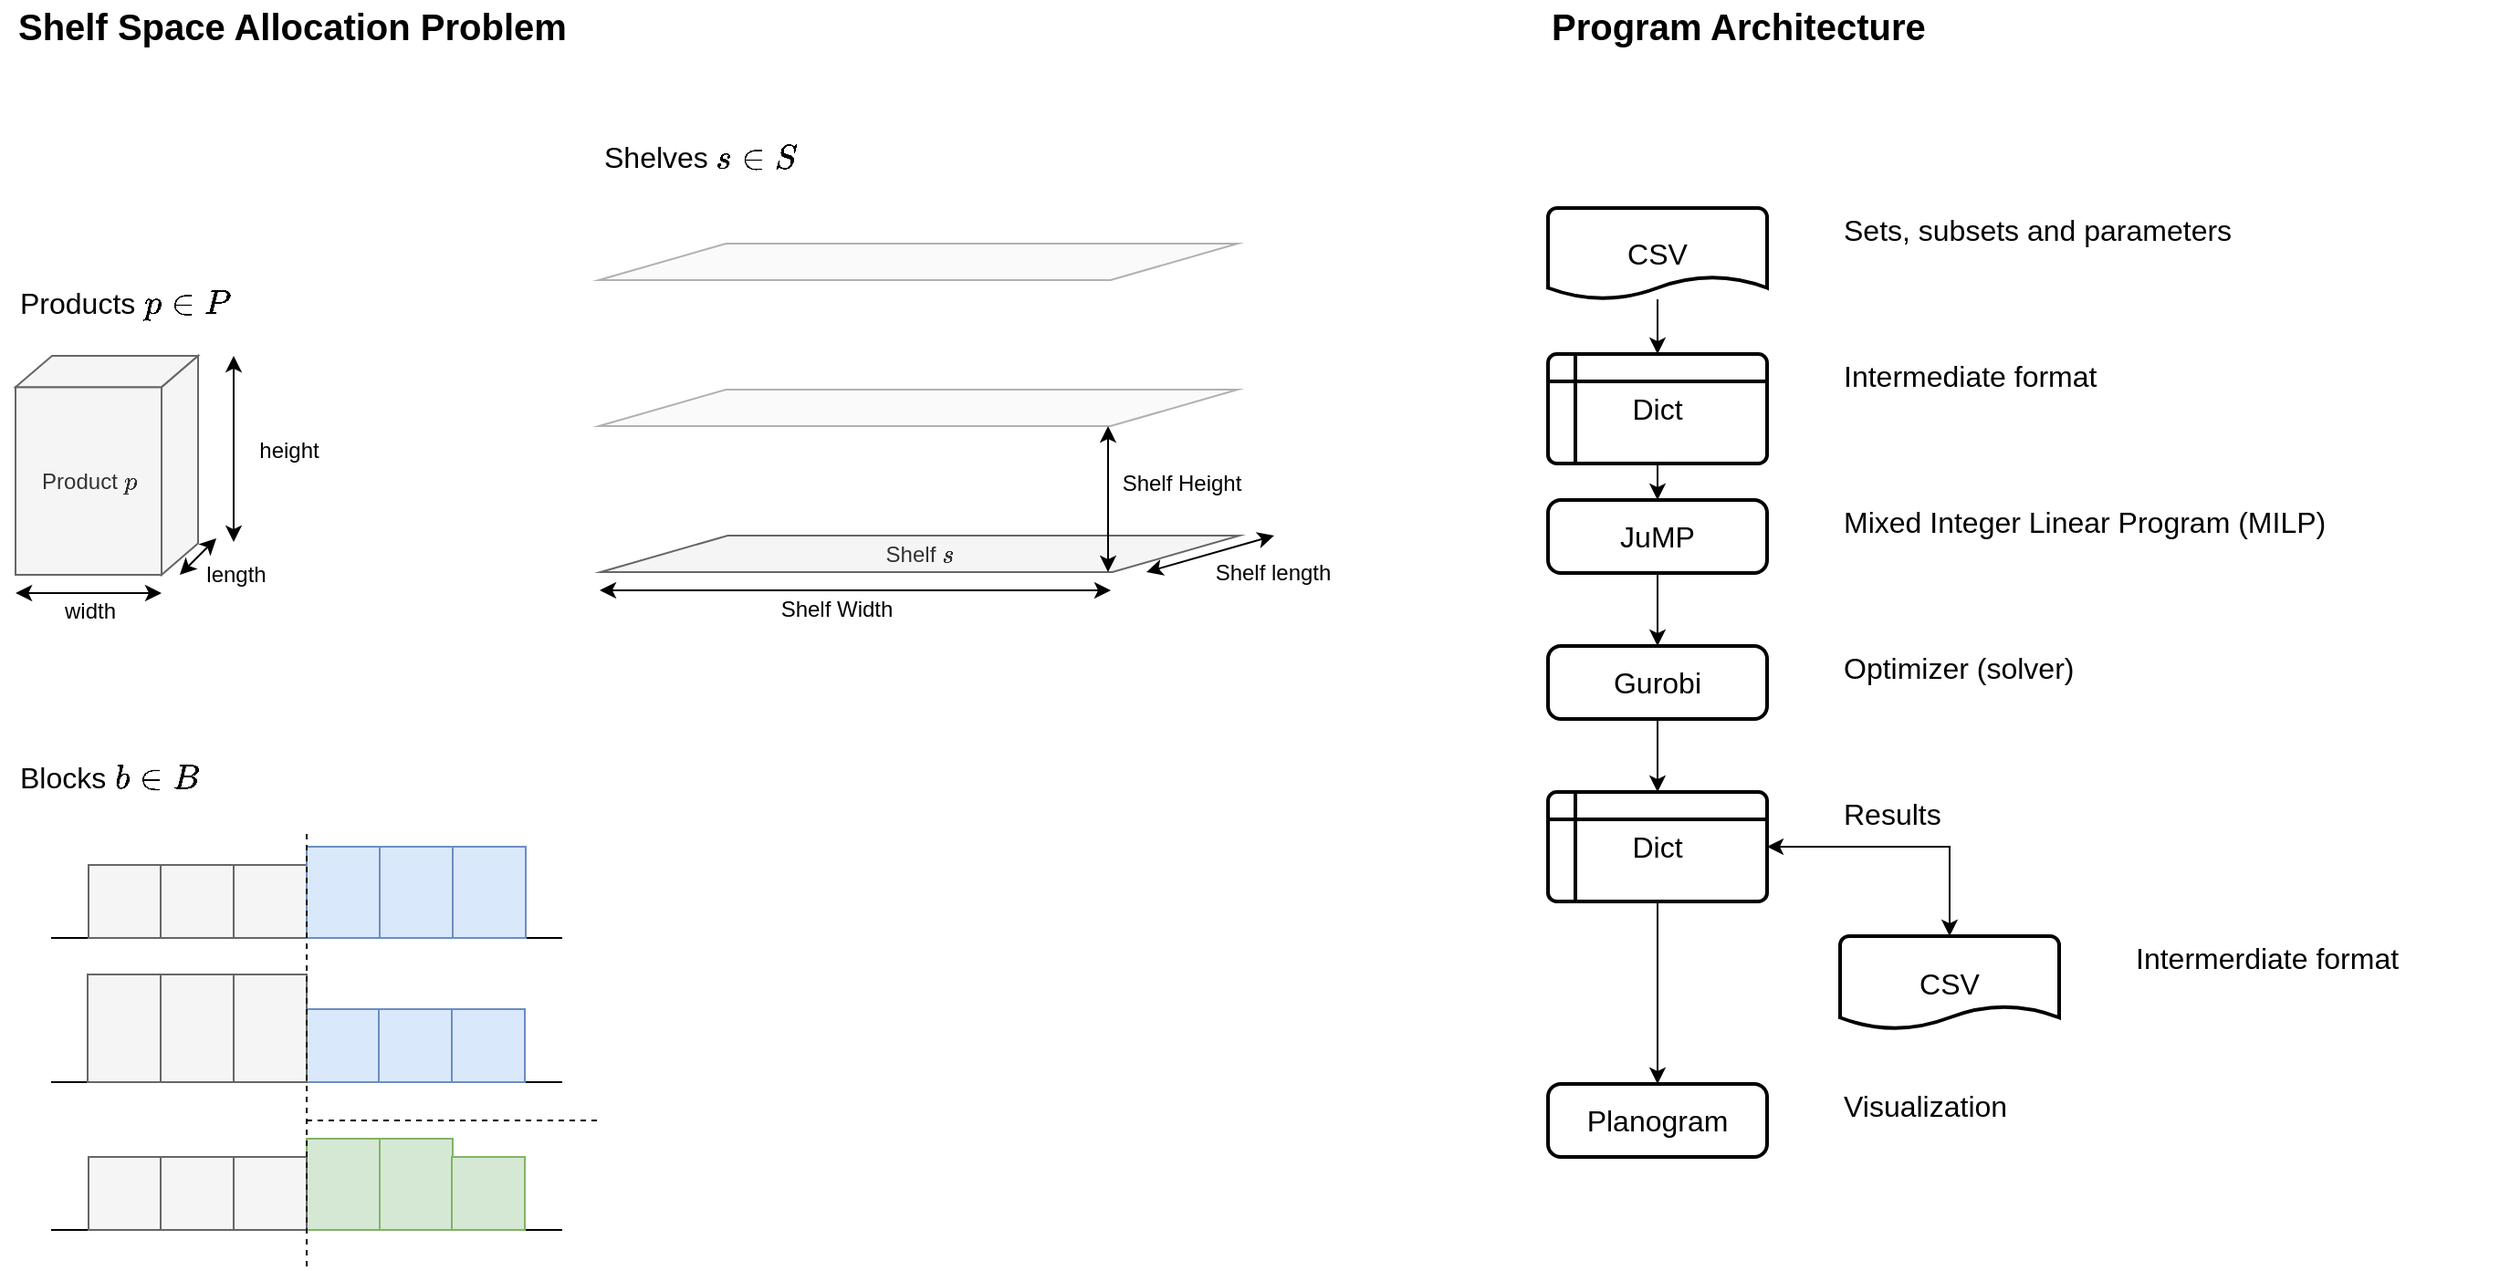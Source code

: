 <mxfile version="10.7.5" type="device"><diagram id="Uy3uvvW7gV8vHQEtKgSc" name="Page-1"><mxGraphModel dx="1162" dy="761" grid="1" gridSize="10" guides="1" tooltips="1" connect="1" arrows="1" fold="1" page="1" pageScale="1" pageWidth="850" pageHeight="1100" math="1" shadow="0"><root><mxCell id="0"/><mxCell id="1" parent="0"/><mxCell id="ZyuBsT2kMfuU2qpAa5RZ-16" value="" style="endArrow=classic;startArrow=classic;html=1;" parent="1" edge="1"><mxGeometry width="50" height="50" relative="1" as="geometry"><mxPoint x="400.5" y="369.5" as="sourcePoint"/><mxPoint x="680.5" y="369.5" as="targetPoint"/></mxGeometry></mxCell><mxCell id="Q-OfqKG9HfWTGEBHC6da-2" value="Shelf Width" style="text;html=1;resizable=0;points=[];align=center;verticalAlign=middle;labelBackgroundColor=#ffffff;" vertex="1" connectable="0" parent="ZyuBsT2kMfuU2qpAa5RZ-16"><mxGeometry x="-0.199" y="-1" relative="1" as="geometry"><mxPoint x="17.5" y="9.5" as="offset"/></mxGeometry></mxCell><mxCell id="ZyuBsT2kMfuU2qpAa5RZ-17" value="Products \(p \in P\)" style="text;html=1;resizable=0;points=[];autosize=1;align=left;verticalAlign=top;spacingTop=-4;fontSize=16;" parent="1" vertex="1"><mxGeometry x="80.5" y="199.5" width="110" height="20" as="geometry"/></mxCell><mxCell id="ZyuBsT2kMfuU2qpAa5RZ-18" value="Shelves \(s\in S\)" style="text;html=1;resizable=0;points=[];autosize=1;align=left;verticalAlign=top;spacingTop=-4;fontSize=16;" parent="1" vertex="1"><mxGeometry x="401" y="120" width="110" height="20" as="geometry"/></mxCell><mxCell id="Nxzj6FKAip8sOl0AJ4HT-1" value="Shelf Space Allocation Problem&lt;br style=&quot;font-size: 20px;&quot;&gt;" style="text;html=1;resizable=0;points=[];autosize=1;align=left;verticalAlign=top;spacingTop=-4;fontSize=20;fontStyle=1" parent="1" vertex="1"><mxGeometry x="80" y="46" width="180" height="20" as="geometry"/></mxCell><mxCell id="Nxzj6FKAip8sOl0AJ4HT-2" value="Program Architecture" style="text;html=1;resizable=0;points=[];autosize=1;align=left;verticalAlign=top;spacingTop=-4;fontSize=20;fontStyle=1" parent="1" vertex="1"><mxGeometry x="920" y="46" width="200" height="30" as="geometry"/></mxCell><mxCell id="Nxzj6FKAip8sOl0AJ4HT-6" style="edgeStyle=orthogonalEdgeStyle;rounded=0;orthogonalLoop=1;jettySize=auto;html=1;fontSize=20;" parent="1" source="Nxzj6FKAip8sOl0AJ4HT-3" target="Nxzj6FKAip8sOl0AJ4HT-5" edge="1"><mxGeometry relative="1" as="geometry"/></mxCell><mxCell id="Nxzj6FKAip8sOl0AJ4HT-3" value="Dict" style="shape=internalStorage;whiteSpace=wrap;html=1;dx=15;dy=15;rounded=1;arcSize=8;strokeWidth=2;dashed=0;fontFamily=Helvetica;fontSize=16;fontColor=#000000;align=center;strokeColor=#000000;fillColor=#ffffff;" parent="1" vertex="1"><mxGeometry x="920" y="240" width="120" height="60" as="geometry"/></mxCell><mxCell id="Nxzj6FKAip8sOl0AJ4HT-8" style="edgeStyle=orthogonalEdgeStyle;rounded=0;orthogonalLoop=1;jettySize=auto;html=1;fontSize=20;" parent="1" source="Nxzj6FKAip8sOl0AJ4HT-5" target="Nxzj6FKAip8sOl0AJ4HT-7" edge="1"><mxGeometry relative="1" as="geometry"/></mxCell><mxCell id="Nxzj6FKAip8sOl0AJ4HT-5" value="JuMP" style="rounded=1;whiteSpace=wrap;html=1;absoluteArcSize=1;arcSize=14;strokeWidth=2;fontFamily=Helvetica;fontSize=16;fontColor=#000000;align=center;strokeColor=#000000;fillColor=#ffffff;" parent="1" vertex="1"><mxGeometry x="920" y="320" width="120" height="40" as="geometry"/></mxCell><mxCell id="Nxzj6FKAip8sOl0AJ4HT-14" style="edgeStyle=orthogonalEdgeStyle;rounded=0;orthogonalLoop=1;jettySize=auto;html=1;fontSize=20;" parent="1" source="Nxzj6FKAip8sOl0AJ4HT-7" target="Nxzj6FKAip8sOl0AJ4HT-13" edge="1"><mxGeometry relative="1" as="geometry"/></mxCell><mxCell id="Nxzj6FKAip8sOl0AJ4HT-7" value="Gurobi" style="rounded=1;whiteSpace=wrap;html=1;absoluteArcSize=1;arcSize=14;strokeWidth=2;fontFamily=Helvetica;fontSize=16;fontColor=#000000;align=center;strokeColor=#000000;fillColor=#ffffff;" parent="1" vertex="1"><mxGeometry x="920" y="400" width="120" height="40" as="geometry"/></mxCell><mxCell id="hRU-6L5j_bpRi2SihB1o-18" style="edgeStyle=orthogonalEdgeStyle;rounded=0;orthogonalLoop=1;jettySize=auto;html=1;fontSize=16;startArrow=classic;startFill=1;" parent="1" source="Nxzj6FKAip8sOl0AJ4HT-13" target="hRU-6L5j_bpRi2SihB1o-7" edge="1"><mxGeometry relative="1" as="geometry"/></mxCell><mxCell id="hRU-6L5j_bpRi2SihB1o-19" style="edgeStyle=orthogonalEdgeStyle;rounded=0;orthogonalLoop=1;jettySize=auto;html=1;entryX=0.5;entryY=0;entryDx=0;entryDy=0;fontSize=16;" parent="1" source="Nxzj6FKAip8sOl0AJ4HT-13" target="hRU-6L5j_bpRi2SihB1o-11" edge="1"><mxGeometry relative="1" as="geometry"/></mxCell><mxCell id="Nxzj6FKAip8sOl0AJ4HT-13" value="Dict&lt;br style=&quot;font-size: 16px;&quot;&gt;" style="shape=internalStorage;whiteSpace=wrap;html=1;dx=15;dy=15;rounded=1;arcSize=8;strokeWidth=2;dashed=0;fontFamily=Helvetica;fontSize=16;fontColor=#000000;align=center;strokeColor=#000000;fillColor=#ffffff;" parent="1" vertex="1"><mxGeometry x="920" y="480" width="120" height="60" as="geometry"/></mxCell><mxCell id="hRU-6L5j_bpRi2SihB1o-1" value="Sets, subsets and parameters" style="text;html=1;resizable=0;points=[];autosize=1;align=left;verticalAlign=top;spacingTop=-4;fontSize=16;" parent="1" vertex="1"><mxGeometry x="1080" y="160" width="170" height="20" as="geometry"/></mxCell><mxCell id="hRU-6L5j_bpRi2SihB1o-2" value="Mixed Integer Linear Program (MILP)" style="text;html=1;resizable=0;points=[];autosize=1;align=left;verticalAlign=top;spacingTop=-4;fontSize=16;" parent="1" vertex="1"><mxGeometry x="1080" y="320" width="210" height="20" as="geometry"/></mxCell><mxCell id="hRU-6L5j_bpRi2SihB1o-3" value="Optimizer (solver)" style="text;html=1;resizable=0;points=[];autosize=1;align=left;verticalAlign=top;spacingTop=-4;fontSize=16;" parent="1" vertex="1"><mxGeometry x="1080" y="400" width="140" height="20" as="geometry"/></mxCell><mxCell id="hRU-6L5j_bpRi2SihB1o-6" style="edgeStyle=orthogonalEdgeStyle;rounded=0;orthogonalLoop=1;jettySize=auto;html=1;" parent="1" source="hRU-6L5j_bpRi2SihB1o-5" target="Nxzj6FKAip8sOl0AJ4HT-3" edge="1"><mxGeometry relative="1" as="geometry"/></mxCell><mxCell id="hRU-6L5j_bpRi2SihB1o-5" value="CSV" style="strokeWidth=2;html=1;shape=mxgraph.flowchart.document2;whiteSpace=wrap;size=0.25;fontFamily=Helvetica;fontSize=16;fontColor=#000000;align=center;strokeColor=#000000;fillColor=#ffffff;" parent="1" vertex="1"><mxGeometry x="920" y="160" width="120" height="50" as="geometry"/></mxCell><mxCell id="hRU-6L5j_bpRi2SihB1o-7" value="CSV&lt;br style=&quot;font-size: 16px;&quot;&gt;" style="strokeWidth=2;html=1;shape=mxgraph.flowchart.document2;whiteSpace=wrap;size=0.25;fontFamily=Helvetica;fontSize=16;fontColor=#000000;align=center;strokeColor=#000000;fillColor=#ffffff;" parent="1" vertex="1"><mxGeometry x="1080" y="559" width="120" height="51" as="geometry"/></mxCell><mxCell id="hRU-6L5j_bpRi2SihB1o-9" value="Results" style="text;html=1;resizable=0;points=[];autosize=1;align=left;verticalAlign=top;spacingTop=-4;fontSize=16;" parent="1" vertex="1"><mxGeometry x="1080" y="480" width="60" height="20" as="geometry"/></mxCell><mxCell id="hRU-6L5j_bpRi2SihB1o-11" value="Planogram&lt;br style=&quot;font-size: 16px;&quot;&gt;" style="rounded=1;whiteSpace=wrap;html=1;absoluteArcSize=1;arcSize=14;strokeWidth=2;fontFamily=Helvetica;fontSize=16;fontColor=#000000;align=center;strokeColor=#000000;fillColor=#ffffff;" parent="1" vertex="1"><mxGeometry x="920" y="640" width="120" height="40" as="geometry"/></mxCell><mxCell id="hRU-6L5j_bpRi2SihB1o-13" value="Visualization" style="text;html=1;resizable=0;points=[];autosize=1;align=left;verticalAlign=top;spacingTop=-4;fontSize=16;" parent="1" vertex="1"><mxGeometry x="1080" y="640" width="80" height="20" as="geometry"/></mxCell><mxCell id="hRU-6L5j_bpRi2SihB1o-14" value="Intermediate format" style="text;html=1;resizable=0;points=[];autosize=1;align=left;verticalAlign=top;spacingTop=-4;fontSize=16;" parent="1" vertex="1"><mxGeometry x="1080" y="240" width="190" height="30" as="geometry"/></mxCell><mxCell id="hRU-6L5j_bpRi2SihB1o-15" value="Intermerdiate format" style="text;html=1;resizable=0;points=[];autosize=1;align=left;verticalAlign=top;spacingTop=-4;fontSize=16;" parent="1" vertex="1"><mxGeometry x="1240" y="559" width="200" height="30" as="geometry"/></mxCell><mxCell id="ZyuBsT2kMfuU2qpAa5RZ-19" value="" style="endArrow=classic;startArrow=classic;html=1;" parent="1" edge="1"><mxGeometry width="50" height="50" relative="1" as="geometry"><mxPoint x="80.571" y="371" as="sourcePoint"/><mxPoint x="160.5" y="371" as="targetPoint"/></mxGeometry></mxCell><mxCell id="Q-OfqKG9HfWTGEBHC6da-16" value="width" style="text;html=1;resizable=0;points=[];align=center;verticalAlign=middle;labelBackgroundColor=#ffffff;" vertex="1" connectable="0" parent="ZyuBsT2kMfuU2qpAa5RZ-19"><mxGeometry x="-0.184" y="-1" relative="1" as="geometry"><mxPoint x="7.5" y="9" as="offset"/></mxGeometry></mxCell><mxCell id="Q-OfqKG9HfWTGEBHC6da-6" value="" style="endArrow=classic;startArrow=classic;html=1;" edge="1" parent="1"><mxGeometry width="50" height="50" relative="1" as="geometry"><mxPoint x="200" y="343" as="sourcePoint"/><mxPoint x="200" y="241" as="targetPoint"/></mxGeometry></mxCell><mxCell id="Q-OfqKG9HfWTGEBHC6da-15" value="height&lt;br&gt;" style="text;html=1;resizable=0;points=[];align=center;verticalAlign=middle;labelBackgroundColor=#ffffff;" vertex="1" connectable="0" parent="Q-OfqKG9HfWTGEBHC6da-6"><mxGeometry x="0.065" y="1" relative="1" as="geometry"><mxPoint x="31" y="4.5" as="offset"/></mxGeometry></mxCell><mxCell id="Q-OfqKG9HfWTGEBHC6da-11" value="" style="endArrow=classic;startArrow=classic;html=1;" edge="1" parent="1"><mxGeometry width="50" height="50" relative="1" as="geometry"><mxPoint x="170.5" y="361" as="sourcePoint"/><mxPoint x="190.5" y="341" as="targetPoint"/></mxGeometry></mxCell><mxCell id="Q-OfqKG9HfWTGEBHC6da-17" value="length" style="text;html=1;resizable=0;points=[];align=center;verticalAlign=middle;labelBackgroundColor=#ffffff;" vertex="1" connectable="0" parent="Q-OfqKG9HfWTGEBHC6da-11"><mxGeometry x="0.483" y="1" relative="1" as="geometry"><mxPoint x="16" y="15.5" as="offset"/></mxGeometry></mxCell><mxCell id="ZyuBsT2kMfuU2qpAa5RZ-12" value="Product \(p\)" style="rounded=0;whiteSpace=wrap;html=1;fillColor=#f5f5f5;strokeColor=#666666;fontColor=#333333;" parent="1" vertex="1"><mxGeometry x="80.5" y="258.143" width="80.0" height="102.857" as="geometry"/></mxCell><mxCell id="Q-OfqKG9HfWTGEBHC6da-7" value="" style="shape=parallelogram;perimeter=parallelogramPerimeter;whiteSpace=wrap;html=1;shadow=0;fillColor=#f5f5f5;strokeColor=#666666;fontColor=#333333;" vertex="1" parent="1"><mxGeometry x="80.5" y="241" width="100.0" height="17.143" as="geometry"/></mxCell><mxCell id="Q-OfqKG9HfWTGEBHC6da-9" value="" style="shape=parallelogram;perimeter=parallelogramPerimeter;whiteSpace=wrap;html=1;shadow=0;fillColor=#f5f5f5;strokeColor=#666666;fontColor=#333333;direction=south;flipH=1;size=0.144;" vertex="1" parent="1"><mxGeometry x="160.5" y="241" width="20" height="120" as="geometry"/></mxCell><mxCell id="Q-OfqKG9HfWTGEBHC6da-18" value="Shelf \(s\)" style="shape=parallelogram;perimeter=parallelogramPerimeter;whiteSpace=wrap;html=1;shadow=0;size=0.199;fillColor=#f5f5f5;strokeColor=#666666;fontColor=#333333;" vertex="1" parent="1"><mxGeometry x="401" y="339.5" width="350" height="20" as="geometry"/></mxCell><mxCell id="ZyuBsT2kMfuU2qpAa5RZ-15" value="" style="endArrow=classic;startArrow=classic;html=1;" parent="1" edge="1"><mxGeometry width="50" height="50" relative="1" as="geometry"><mxPoint x="679" y="359.5" as="sourcePoint"/><mxPoint x="679" y="279.5" as="targetPoint"/></mxGeometry></mxCell><mxCell id="Q-OfqKG9HfWTGEBHC6da-3" value="Shelf Height" style="text;html=1;resizable=0;points=[];align=center;verticalAlign=middle;labelBackgroundColor=#ffffff;" vertex="1" connectable="0" parent="ZyuBsT2kMfuU2qpAa5RZ-15"><mxGeometry x="0.327" relative="1" as="geometry"><mxPoint x="40" y="4" as="offset"/></mxGeometry></mxCell><mxCell id="Q-OfqKG9HfWTGEBHC6da-20" value="" style="endArrow=classic;startArrow=classic;html=1;" edge="1" parent="1"><mxGeometry width="50" height="50" relative="1" as="geometry"><mxPoint x="700" y="359.5" as="sourcePoint"/><mxPoint x="770" y="339.5" as="targetPoint"/></mxGeometry></mxCell><mxCell id="Q-OfqKG9HfWTGEBHC6da-21" value="Shelf length" style="text;html=1;resizable=0;points=[];align=center;verticalAlign=middle;labelBackgroundColor=#ffffff;" vertex="1" connectable="0" parent="Q-OfqKG9HfWTGEBHC6da-20"><mxGeometry x="-0.363" y="-1" relative="1" as="geometry"><mxPoint x="46.5" y="6" as="offset"/></mxGeometry></mxCell><mxCell id="Q-OfqKG9HfWTGEBHC6da-22" value="" style="shape=parallelogram;perimeter=parallelogramPerimeter;whiteSpace=wrap;html=1;shadow=0;size=0.199;fillColor=#f5f5f5;strokeColor=#666666;fontColor=#333333;opacity=50;" vertex="1" parent="1"><mxGeometry x="400" y="259.5" width="350" height="20" as="geometry"/></mxCell><mxCell id="Q-OfqKG9HfWTGEBHC6da-24" value="" style="shape=parallelogram;perimeter=parallelogramPerimeter;whiteSpace=wrap;html=1;shadow=0;size=0.199;fillColor=#f5f5f5;strokeColor=#666666;fontColor=#333333;opacity=50;" vertex="1" parent="1"><mxGeometry x="400" y="179.5" width="350" height="20" as="geometry"/></mxCell><mxCell id="Q-OfqKG9HfWTGEBHC6da-27" value="Blocks \(b\in B\)" style="text;html=1;resizable=0;points=[];autosize=1;align=left;verticalAlign=top;spacingTop=-4;fontSize=16;" vertex="1" parent="1"><mxGeometry x="80.5" y="460" width="130" height="20" as="geometry"/></mxCell><mxCell id="Q-OfqKG9HfWTGEBHC6da-28" value="" style="endArrow=none;html=1;fontSize=16;" edge="1" parent="1"><mxGeometry width="50" height="50" relative="1" as="geometry"><mxPoint x="100" y="560" as="sourcePoint"/><mxPoint x="380" y="560" as="targetPoint"/></mxGeometry></mxCell><mxCell id="Q-OfqKG9HfWTGEBHC6da-29" value="" style="endArrow=none;html=1;fontSize=16;" edge="1" parent="1"><mxGeometry width="50" height="50" relative="1" as="geometry"><mxPoint x="100" y="639" as="sourcePoint"/><mxPoint x="380" y="639" as="targetPoint"/></mxGeometry></mxCell><mxCell id="Q-OfqKG9HfWTGEBHC6da-30" value="" style="endArrow=none;html=1;fontSize=16;" edge="1" parent="1"><mxGeometry width="50" height="50" relative="1" as="geometry"><mxPoint x="100" y="720" as="sourcePoint"/><mxPoint x="380" y="720" as="targetPoint"/></mxGeometry></mxCell><mxCell id="Q-OfqKG9HfWTGEBHC6da-34" value="" style="rounded=0;whiteSpace=wrap;html=1;shadow=0;fontFamily=Helvetica;fontSize=16;fontColor=#333333;align=center;strokeColor=#666666;fillColor=#f5f5f5;" vertex="1" parent="1"><mxGeometry x="120.5" y="520" width="40" height="40" as="geometry"/></mxCell><mxCell id="Q-OfqKG9HfWTGEBHC6da-35" value="" style="rounded=0;whiteSpace=wrap;html=1;shadow=0;fontFamily=Helvetica;fontSize=16;fontColor=#333333;align=center;strokeColor=#666666;fillColor=#f5f5f5;" vertex="1" parent="1"><mxGeometry x="160" y="520" width="40" height="40" as="geometry"/></mxCell><mxCell id="Q-OfqKG9HfWTGEBHC6da-36" value="" style="rounded=0;whiteSpace=wrap;html=1;shadow=0;fontFamily=Helvetica;fontSize=16;fontColor=#333333;align=center;strokeColor=#666666;fillColor=#f5f5f5;" vertex="1" parent="1"><mxGeometry x="200" y="520" width="40" height="40" as="geometry"/></mxCell><mxCell id="Q-OfqKG9HfWTGEBHC6da-37" value="" style="rounded=0;whiteSpace=wrap;html=1;shadow=0;fontFamily=Helvetica;fontSize=16;fontColor=#000000;align=center;strokeColor=#6c8ebf;fillColor=#dae8fc;" vertex="1" parent="1"><mxGeometry x="240" y="510" width="40" height="50" as="geometry"/></mxCell><mxCell id="Q-OfqKG9HfWTGEBHC6da-38" value="" style="rounded=0;whiteSpace=wrap;html=1;shadow=0;fontFamily=Helvetica;fontSize=16;fontColor=#000000;align=center;strokeColor=#6c8ebf;fillColor=#dae8fc;" vertex="1" parent="1"><mxGeometry x="280" y="510" width="40" height="50" as="geometry"/></mxCell><mxCell id="Q-OfqKG9HfWTGEBHC6da-39" value="" style="rounded=0;whiteSpace=wrap;html=1;shadow=0;fontFamily=Helvetica;fontSize=16;fontColor=#000000;align=center;strokeColor=#6c8ebf;fillColor=#dae8fc;" vertex="1" parent="1"><mxGeometry x="320" y="510" width="40" height="50" as="geometry"/></mxCell><mxCell id="Q-OfqKG9HfWTGEBHC6da-43" value="" style="rounded=0;whiteSpace=wrap;html=1;shadow=0;fontFamily=Helvetica;fontSize=16;fontColor=#000000;align=center;strokeColor=#6c8ebf;fillColor=#dae8fc;" vertex="1" parent="1"><mxGeometry x="240" y="599" width="40" height="40" as="geometry"/></mxCell><mxCell id="Q-OfqKG9HfWTGEBHC6da-44" value="" style="rounded=0;whiteSpace=wrap;html=1;shadow=0;fontFamily=Helvetica;fontSize=16;fontColor=#000000;align=center;strokeColor=#6c8ebf;fillColor=#dae8fc;" vertex="1" parent="1"><mxGeometry x="279.5" y="599" width="40" height="40" as="geometry"/></mxCell><mxCell id="Q-OfqKG9HfWTGEBHC6da-45" value="" style="rounded=0;whiteSpace=wrap;html=1;shadow=0;fontFamily=Helvetica;fontSize=16;fontColor=#000000;align=center;strokeColor=#6c8ebf;fillColor=#dae8fc;" vertex="1" parent="1"><mxGeometry x="319.5" y="599" width="40" height="40" as="geometry"/></mxCell><mxCell id="Q-OfqKG9HfWTGEBHC6da-49" value="" style="rounded=0;whiteSpace=wrap;html=1;shadow=0;fontFamily=Helvetica;fontSize=16;fontColor=#000000;align=center;strokeColor=#82b366;fillColor=#d5e8d4;" vertex="1" parent="1"><mxGeometry x="240" y="670" width="40" height="50" as="geometry"/></mxCell><mxCell id="Q-OfqKG9HfWTGEBHC6da-50" value="" style="rounded=0;whiteSpace=wrap;html=1;shadow=0;fontFamily=Helvetica;fontSize=16;fontColor=#000000;align=center;strokeColor=#82b366;fillColor=#d5e8d4;" vertex="1" parent="1"><mxGeometry x="280" y="670" width="40" height="50" as="geometry"/></mxCell><mxCell id="Q-OfqKG9HfWTGEBHC6da-51" value="" style="rounded=0;whiteSpace=wrap;html=1;shadow=0;fontFamily=Helvetica;fontSize=16;fontColor=#000000;align=center;strokeColor=#82b366;fillColor=#d5e8d4;" vertex="1" parent="1"><mxGeometry x="319.5" y="680" width="40" height="40" as="geometry"/></mxCell><mxCell id="Q-OfqKG9HfWTGEBHC6da-54" value="" style="endArrow=none;dashed=1;html=1;fontSize=16;" edge="1" parent="1"><mxGeometry width="50" height="50" relative="1" as="geometry"><mxPoint x="240" y="660" as="sourcePoint"/><mxPoint x="400" y="660" as="targetPoint"/></mxGeometry></mxCell><mxCell id="Q-OfqKG9HfWTGEBHC6da-56" value="" style="rounded=0;whiteSpace=wrap;html=1;shadow=0;fontFamily=Helvetica;fontSize=16;fontColor=#333333;align=center;strokeColor=#666666;fillColor=#f5f5f5;" vertex="1" parent="1"><mxGeometry x="120" y="580" width="40" height="59" as="geometry"/></mxCell><mxCell id="Q-OfqKG9HfWTGEBHC6da-57" value="" style="rounded=0;whiteSpace=wrap;html=1;shadow=0;fontFamily=Helvetica;fontSize=16;fontColor=#333333;align=center;strokeColor=#666666;fillColor=#f5f5f5;" vertex="1" parent="1"><mxGeometry x="160" y="580" width="40" height="59" as="geometry"/></mxCell><mxCell id="Q-OfqKG9HfWTGEBHC6da-58" value="" style="rounded=0;whiteSpace=wrap;html=1;shadow=0;fontFamily=Helvetica;fontSize=16;fontColor=#333333;align=center;strokeColor=#666666;fillColor=#f5f5f5;" vertex="1" parent="1"><mxGeometry x="200" y="580" width="40" height="59" as="geometry"/></mxCell><mxCell id="Q-OfqKG9HfWTGEBHC6da-59" value="" style="rounded=0;whiteSpace=wrap;html=1;shadow=0;fontFamily=Helvetica;fontSize=16;fontColor=#333333;align=center;strokeColor=#666666;fillColor=#f5f5f5;" vertex="1" parent="1"><mxGeometry x="120.5" y="680" width="40" height="40" as="geometry"/></mxCell><mxCell id="Q-OfqKG9HfWTGEBHC6da-60" value="" style="rounded=0;whiteSpace=wrap;html=1;shadow=0;fontFamily=Helvetica;fontSize=16;fontColor=#333333;align=center;strokeColor=#666666;fillColor=#f5f5f5;" vertex="1" parent="1"><mxGeometry x="160" y="680" width="40" height="40" as="geometry"/></mxCell><mxCell id="Q-OfqKG9HfWTGEBHC6da-61" value="" style="rounded=0;whiteSpace=wrap;html=1;shadow=0;fontFamily=Helvetica;fontSize=16;fontColor=#333333;align=center;strokeColor=#666666;fillColor=#f5f5f5;" vertex="1" parent="1"><mxGeometry x="200" y="680" width="40" height="40" as="geometry"/></mxCell><mxCell id="Q-OfqKG9HfWTGEBHC6da-53" value="" style="endArrow=none;dashed=1;html=1;fontSize=16;" edge="1" parent="1"><mxGeometry width="50" height="50" relative="1" as="geometry"><mxPoint x="240" y="740" as="sourcePoint"/><mxPoint x="240" y="500" as="targetPoint"/></mxGeometry></mxCell></root></mxGraphModel></diagram></mxfile>